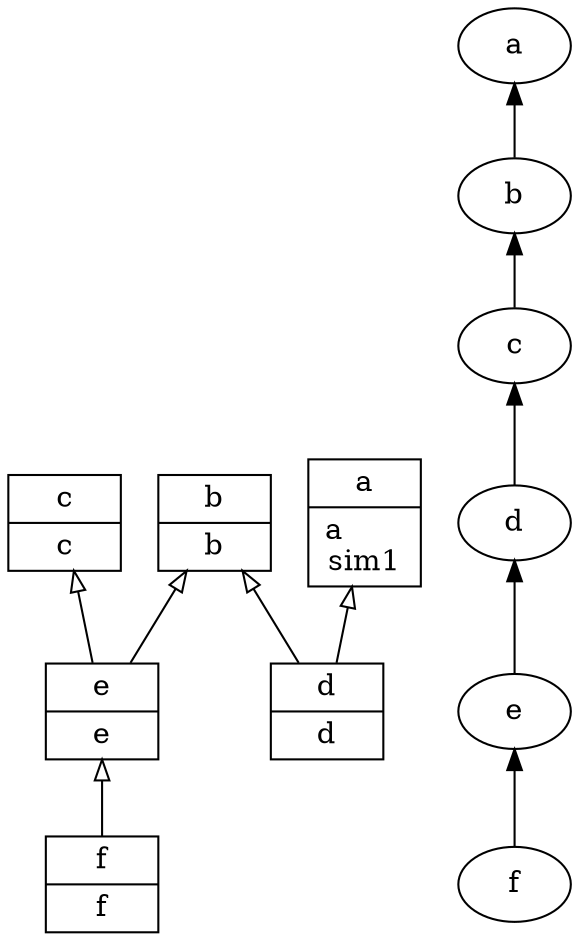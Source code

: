 digraph Test_graph { rankdir=BT; 
	edge [arrowhead = empty]
	f [label="{f|f}"][shape=record];
	e [label="{e|e}"][shape=record];
	d [label="{d|d}"][shape=record];
	c [label="{c|c}"][shape=record];
	b [label="{b|b}"][shape=record];
	a [label="{a|a\lsim1}"][shape=record];
	f -> e;
	e -> c;
	e -> b;
	d -> b;
	d -> a;
	edge [arrowhead = normal]
	fL [label="f"][shape=oval];
	eL [label="e"][shape=oval];
	dL [label="d"][shape=oval];
	cL [label="c"][shape=oval];
	bL [label="b"][shape=oval];
	aL [label="a"][shape=oval];
	fL -> eL;
	eL -> dL;
	dL -> cL;
	cL -> bL;
	bL -> aL;
}
